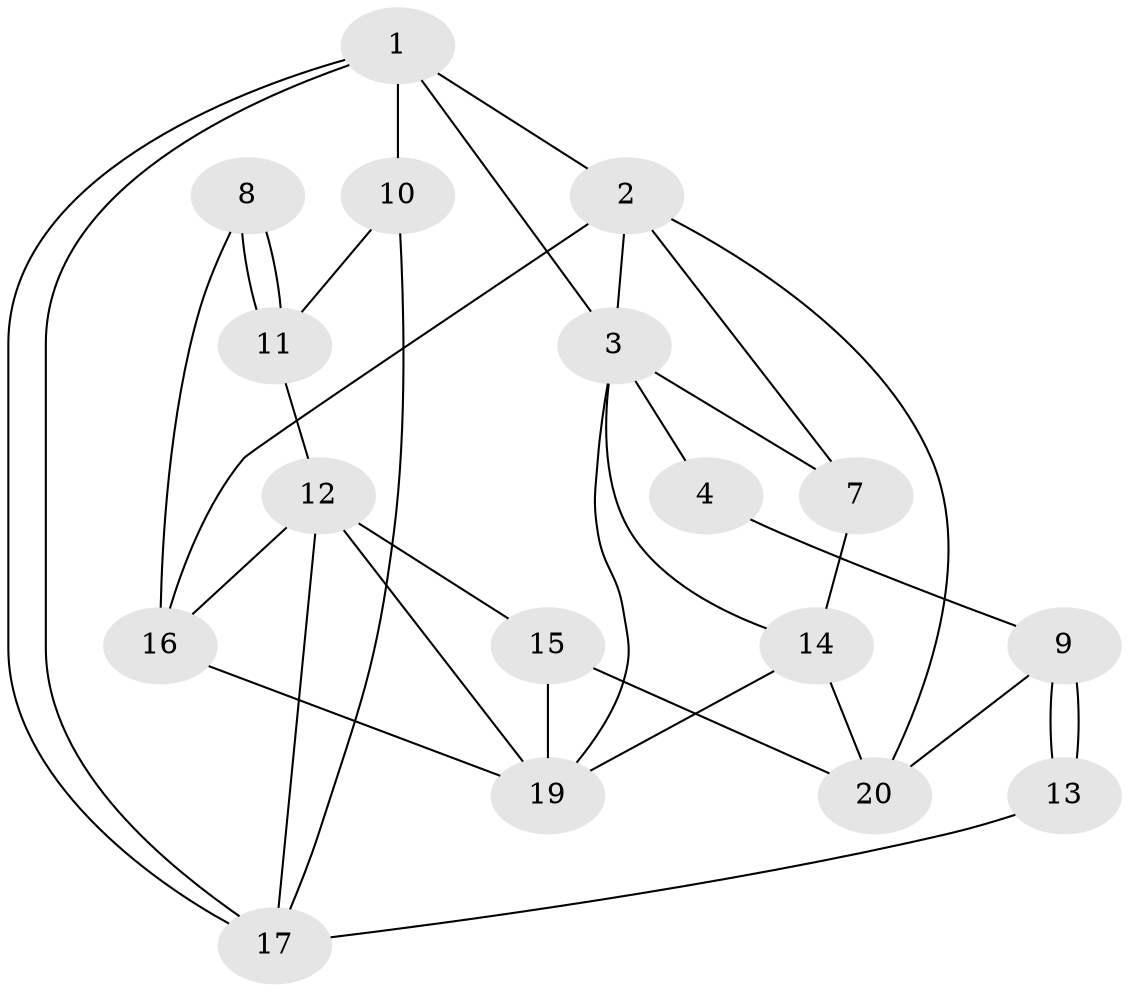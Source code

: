 // Generated by graph-tools (version 1.1) at 2025/46/02/15/25 05:46:28]
// undirected, 17 vertices, 34 edges
graph export_dot {
graph [start="1"]
  node [color=gray90,style=filled];
  1;
  2 [super="+6"];
  3;
  4 [super="+18"];
  7 [super="+5+6"];
  8;
  9;
  10;
  11;
  12;
  13;
  14;
  15;
  16 [super="+18"];
  17;
  19;
  20 [super="+5"];
  1 -- 17;
  1 -- 17;
  1 -- 3;
  1 -- 2;
  1 -- 10;
  2 -- 3;
  2 -- 7;
  2 -- 16;
  2 -- 20;
  3 -- 19;
  3 -- 14;
  3 -- 4;
  3 -- 7;
  4 -- 9;
  7 -- 14;
  8 -- 16;
  8 -- 11;
  8 -- 11;
  9 -- 20;
  9 -- 13;
  9 -- 13;
  10 -- 17;
  10 -- 11;
  11 -- 12;
  12 -- 15;
  12 -- 16;
  12 -- 17;
  12 -- 19;
  13 -- 17;
  14 -- 19;
  14 -- 20;
  15 -- 20;
  15 -- 19;
  16 -- 19;
}
